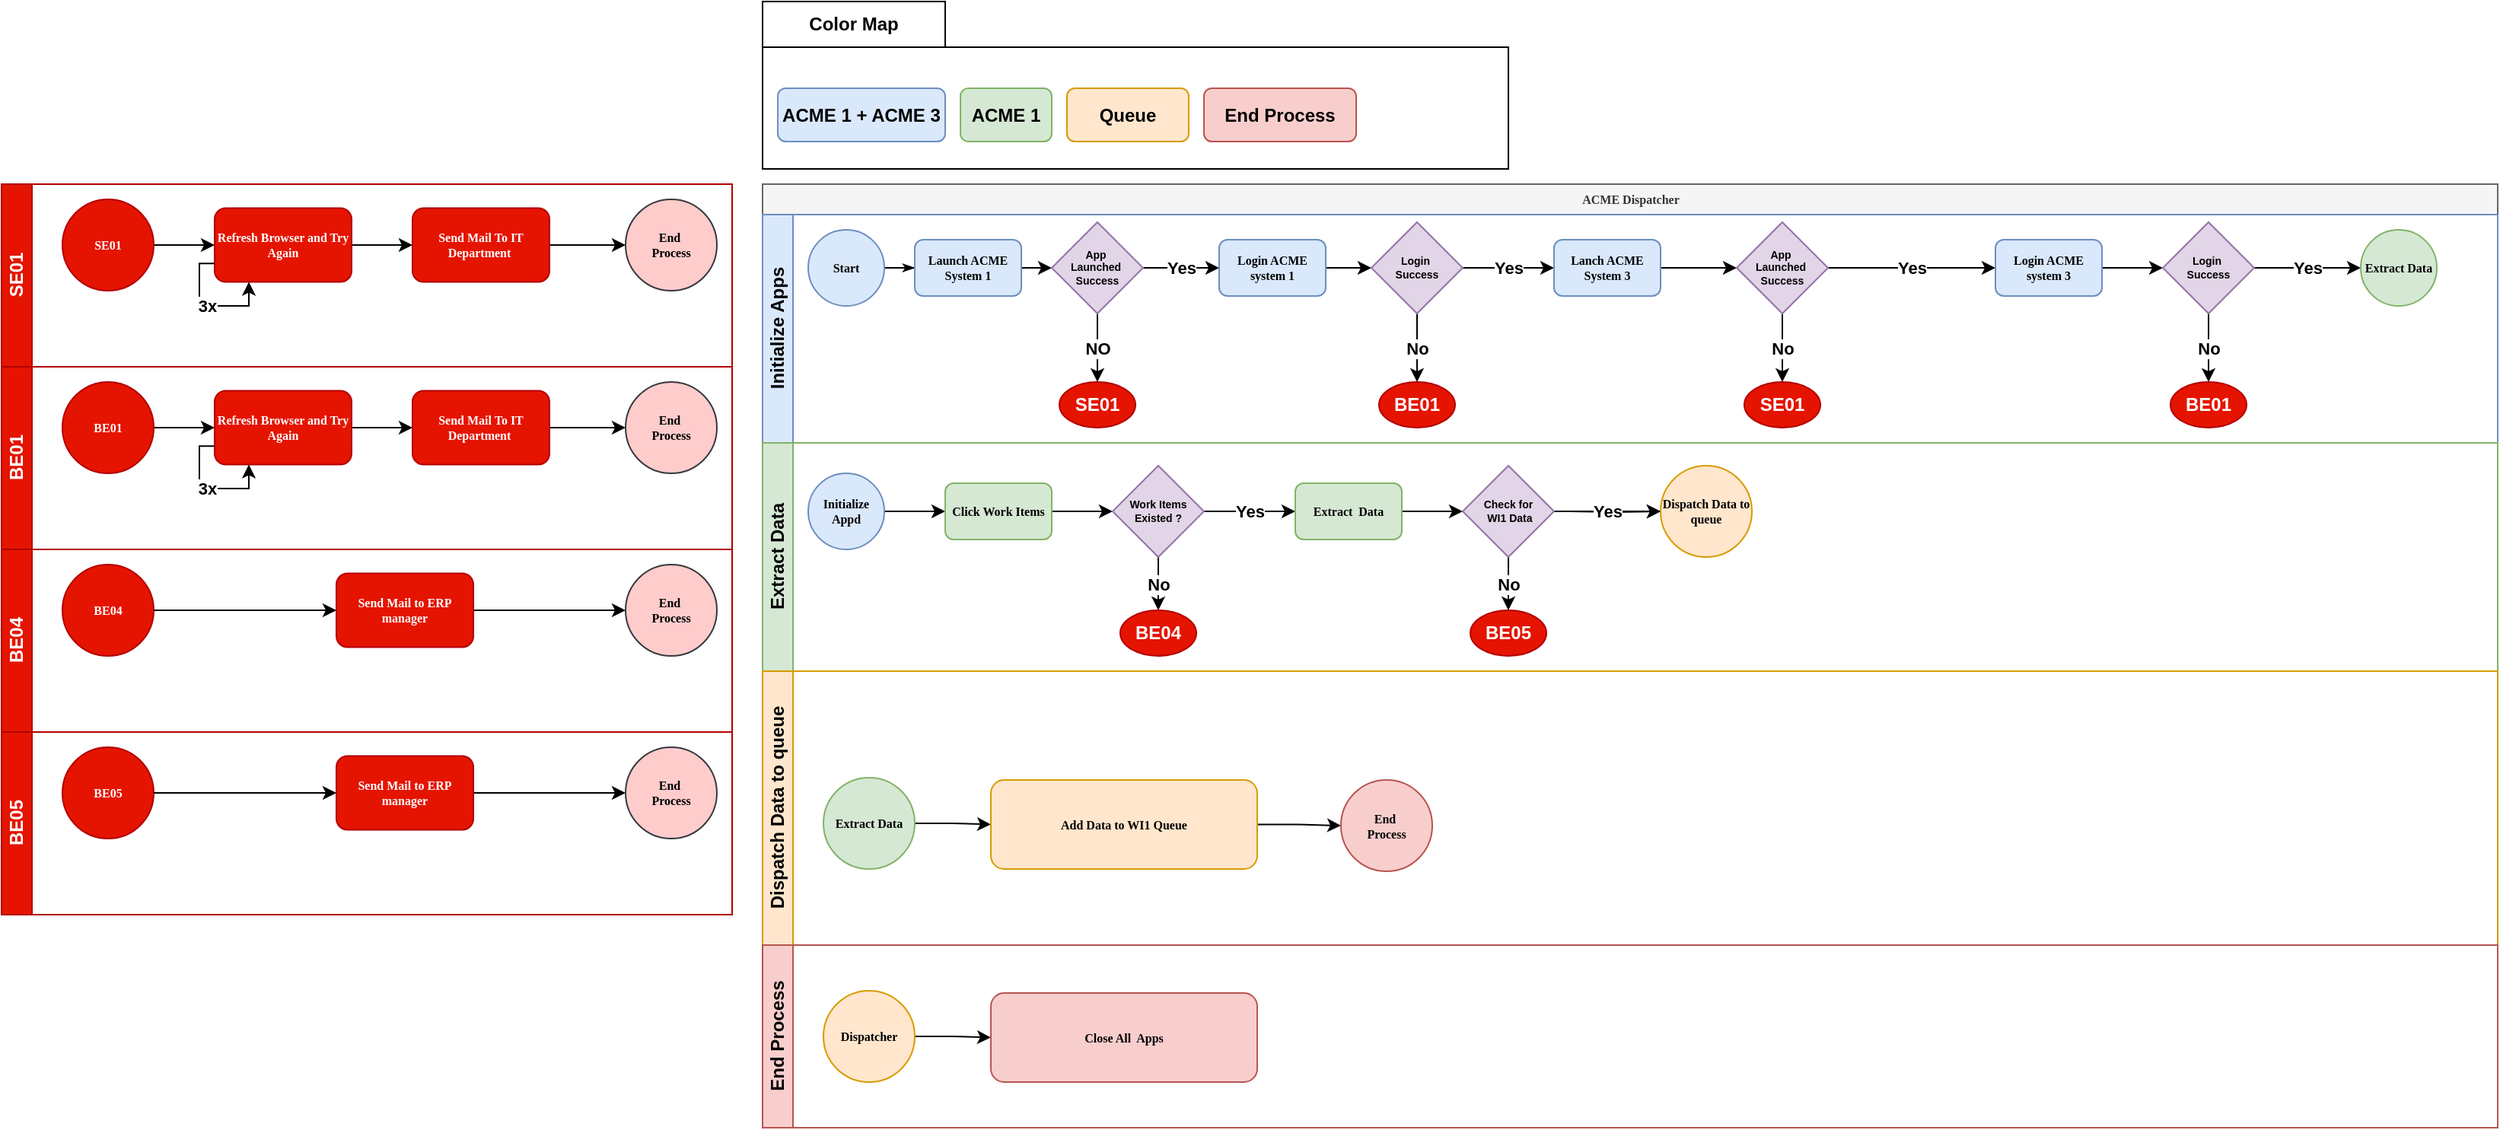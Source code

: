 <mxfile version="28.1.2">
  <diagram name="Page-1" id="c7488fd3-1785-93aa-aadb-54a6760d102a">
    <mxGraphModel dx="2142" dy="1476" grid="1" gridSize="10" guides="1" tooltips="1" connect="1" arrows="1" fold="1" page="1" pageScale="1" pageWidth="1100" pageHeight="850" background="none" math="0" shadow="0">
      <root>
        <mxCell id="0" />
        <mxCell id="1" parent="0" />
        <mxCell id="2b4e8129b02d487f-1" value="ACME Dispatcher" style="swimlane;html=1;childLayout=stackLayout;horizontal=1;startSize=20;horizontalStack=0;rounded=0;shadow=0;labelBackgroundColor=none;strokeWidth=1;fontFamily=Verdana;fontSize=8;align=center;fillColor=#f5f5f5;fontColor=#333333;strokeColor=#666666;" parent="1" vertex="1">
          <mxGeometry x="180" y="60" width="1140" height="500" as="geometry">
            <mxRectangle x="180" y="70" width="60" height="20" as="alternateBounds" />
          </mxGeometry>
        </mxCell>
        <mxCell id="2b4e8129b02d487f-2" value="Initialize Apps" style="swimlane;html=1;startSize=20;horizontal=0;fillColor=#dae8fc;strokeColor=#6c8ebf;" parent="2b4e8129b02d487f-1" vertex="1">
          <mxGeometry y="20" width="1140" height="150" as="geometry" />
        </mxCell>
        <mxCell id="2b4e8129b02d487f-18" style="edgeStyle=orthogonalEdgeStyle;rounded=0;html=1;labelBackgroundColor=none;startArrow=none;startFill=0;startSize=5;endArrow=classicThin;endFill=1;endSize=5;jettySize=auto;orthogonalLoop=1;strokeWidth=1;fontFamily=Verdana;fontSize=8" parent="2b4e8129b02d487f-2" source="2b4e8129b02d487f-5" target="2b4e8129b02d487f-6" edge="1">
          <mxGeometry relative="1" as="geometry" />
        </mxCell>
        <mxCell id="2b4e8129b02d487f-5" value="Start" style="ellipse;whiteSpace=wrap;html=1;rounded=0;shadow=0;labelBackgroundColor=none;strokeWidth=1;fontFamily=Verdana;fontSize=8;align=center;fillColor=#dae8fc;strokeColor=#6c8ebf;fontStyle=1" parent="2b4e8129b02d487f-2" vertex="1">
          <mxGeometry x="30" y="10" width="50" height="50" as="geometry" />
        </mxCell>
        <mxCell id="lynWyJ27UmlPL52xSpIG-3" style="edgeStyle=orthogonalEdgeStyle;rounded=0;orthogonalLoop=1;jettySize=auto;html=1;exitX=1;exitY=0.5;exitDx=0;exitDy=0;entryX=0;entryY=0.5;entryDx=0;entryDy=0;" parent="2b4e8129b02d487f-2" source="2b4e8129b02d487f-6" target="lynWyJ27UmlPL52xSpIG-2" edge="1">
          <mxGeometry relative="1" as="geometry" />
        </mxCell>
        <mxCell id="2b4e8129b02d487f-6" value="Launch ACME System 1" style="rounded=1;whiteSpace=wrap;html=1;shadow=0;labelBackgroundColor=none;strokeWidth=1;fontFamily=Verdana;fontSize=8;align=center;fillColor=#dae8fc;strokeColor=#6c8ebf;fontStyle=1" parent="2b4e8129b02d487f-2" vertex="1">
          <mxGeometry x="100" y="16.5" width="70" height="37" as="geometry" />
        </mxCell>
        <mxCell id="lynWyJ27UmlPL52xSpIG-4" value="NO" style="edgeStyle=orthogonalEdgeStyle;rounded=0;orthogonalLoop=1;jettySize=auto;html=1;exitX=0.5;exitY=1;exitDx=0;exitDy=0;entryX=0.5;entryY=0;entryDx=0;entryDy=0;fontStyle=1" parent="2b4e8129b02d487f-2" source="lynWyJ27UmlPL52xSpIG-2" target="lynWyJ27UmlPL52xSpIG-1" edge="1">
          <mxGeometry relative="1" as="geometry" />
        </mxCell>
        <mxCell id="lynWyJ27UmlPL52xSpIG-6" value="Yes" style="edgeStyle=orthogonalEdgeStyle;rounded=0;orthogonalLoop=1;jettySize=auto;html=1;exitX=1;exitY=0.5;exitDx=0;exitDy=0;entryX=0;entryY=0.5;entryDx=0;entryDy=0;fontStyle=1" parent="2b4e8129b02d487f-2" source="lynWyJ27UmlPL52xSpIG-2" target="lynWyJ27UmlPL52xSpIG-5" edge="1">
          <mxGeometry relative="1" as="geometry" />
        </mxCell>
        <mxCell id="lynWyJ27UmlPL52xSpIG-2" value="App&amp;nbsp;&lt;div&gt;Launched&amp;nbsp;&lt;/div&gt;&lt;div&gt;Success&lt;/div&gt;" style="rhombus;whiteSpace=wrap;html=1;fillColor=#e1d5e7;strokeColor=#9673a6;fontSize=7;fontStyle=1" parent="2b4e8129b02d487f-2" vertex="1">
          <mxGeometry x="190" y="5" width="60" height="60" as="geometry" />
        </mxCell>
        <mxCell id="lynWyJ27UmlPL52xSpIG-1" value="SE01" style="ellipse;whiteSpace=wrap;html=1;fontStyle=1;fillColor=#e51400;fontColor=#ffffff;strokeColor=#B20000;" parent="2b4e8129b02d487f-2" vertex="1">
          <mxGeometry x="195" y="110" width="50" height="30" as="geometry" />
        </mxCell>
        <mxCell id="lynWyJ27UmlPL52xSpIG-8" style="edgeStyle=orthogonalEdgeStyle;rounded=0;orthogonalLoop=1;jettySize=auto;html=1;exitX=1;exitY=0.5;exitDx=0;exitDy=0;entryX=0;entryY=0.5;entryDx=0;entryDy=0;" parent="2b4e8129b02d487f-2" source="lynWyJ27UmlPL52xSpIG-5" target="lynWyJ27UmlPL52xSpIG-7" edge="1">
          <mxGeometry relative="1" as="geometry" />
        </mxCell>
        <mxCell id="lynWyJ27UmlPL52xSpIG-5" value="Login ACME system 1" style="rounded=1;whiteSpace=wrap;html=1;shadow=0;labelBackgroundColor=none;strokeWidth=1;fontFamily=Verdana;fontSize=8;align=center;fillColor=#dae8fc;strokeColor=#6c8ebf;fontStyle=1" parent="2b4e8129b02d487f-2" vertex="1">
          <mxGeometry x="300" y="16.5" width="70" height="37" as="geometry" />
        </mxCell>
        <mxCell id="lynWyJ27UmlPL52xSpIG-11" value="No" style="edgeStyle=orthogonalEdgeStyle;rounded=0;orthogonalLoop=1;jettySize=auto;html=1;exitX=0.5;exitY=1;exitDx=0;exitDy=0;fontStyle=1" parent="2b4e8129b02d487f-2" source="lynWyJ27UmlPL52xSpIG-7" target="lynWyJ27UmlPL52xSpIG-9" edge="1">
          <mxGeometry relative="1" as="geometry" />
        </mxCell>
        <mxCell id="lynWyJ27UmlPL52xSpIG-13" value="Yes" style="edgeStyle=orthogonalEdgeStyle;rounded=0;orthogonalLoop=1;jettySize=auto;html=1;exitX=1;exitY=0.5;exitDx=0;exitDy=0;entryX=0;entryY=0.5;entryDx=0;entryDy=0;fontStyle=1" parent="2b4e8129b02d487f-2" source="lynWyJ27UmlPL52xSpIG-7" target="lynWyJ27UmlPL52xSpIG-12" edge="1">
          <mxGeometry relative="1" as="geometry" />
        </mxCell>
        <mxCell id="lynWyJ27UmlPL52xSpIG-7" value="Login&amp;nbsp;&lt;div&gt;Success&lt;/div&gt;" style="rhombus;whiteSpace=wrap;html=1;fillColor=#e1d5e7;strokeColor=#9673a6;fontSize=7;fontStyle=1" parent="2b4e8129b02d487f-2" vertex="1">
          <mxGeometry x="400" y="5" width="60" height="60" as="geometry" />
        </mxCell>
        <mxCell id="lynWyJ27UmlPL52xSpIG-9" value="BE01" style="ellipse;whiteSpace=wrap;html=1;fontStyle=1;fillColor=#e51400;fontColor=#ffffff;strokeColor=#B20000;" parent="2b4e8129b02d487f-2" vertex="1">
          <mxGeometry x="405" y="110" width="50" height="30" as="geometry" />
        </mxCell>
        <mxCell id="lynWyJ27UmlPL52xSpIG-15" style="edgeStyle=orthogonalEdgeStyle;rounded=0;orthogonalLoop=1;jettySize=auto;html=1;exitX=1;exitY=0.5;exitDx=0;exitDy=0;entryX=0;entryY=0.5;entryDx=0;entryDy=0;" parent="2b4e8129b02d487f-2" source="lynWyJ27UmlPL52xSpIG-12" target="lynWyJ27UmlPL52xSpIG-14" edge="1">
          <mxGeometry relative="1" as="geometry" />
        </mxCell>
        <mxCell id="lynWyJ27UmlPL52xSpIG-12" value="Lanch ACME System 3" style="rounded=1;whiteSpace=wrap;html=1;shadow=0;labelBackgroundColor=none;strokeWidth=1;fontFamily=Verdana;fontSize=8;align=center;fillColor=#dae8fc;strokeColor=#6c8ebf;fontStyle=1" parent="2b4e8129b02d487f-2" vertex="1">
          <mxGeometry x="520" y="16.5" width="70" height="37" as="geometry" />
        </mxCell>
        <mxCell id="lynWyJ27UmlPL52xSpIG-17" value="No" style="edgeStyle=orthogonalEdgeStyle;rounded=0;orthogonalLoop=1;jettySize=auto;html=1;exitX=0.5;exitY=1;exitDx=0;exitDy=0;fontStyle=1" parent="2b4e8129b02d487f-2" source="lynWyJ27UmlPL52xSpIG-14" target="lynWyJ27UmlPL52xSpIG-16" edge="1">
          <mxGeometry relative="1" as="geometry" />
        </mxCell>
        <mxCell id="lynWyJ27UmlPL52xSpIG-20" value="Yes" style="edgeStyle=orthogonalEdgeStyle;rounded=0;orthogonalLoop=1;jettySize=auto;html=1;exitX=1;exitY=0.5;exitDx=0;exitDy=0;entryX=0;entryY=0.5;entryDx=0;entryDy=0;fontStyle=1" parent="2b4e8129b02d487f-2" source="lynWyJ27UmlPL52xSpIG-14" target="lynWyJ27UmlPL52xSpIG-19" edge="1">
          <mxGeometry relative="1" as="geometry" />
        </mxCell>
        <mxCell id="lynWyJ27UmlPL52xSpIG-14" value="App&amp;nbsp;&lt;div&gt;Launched&amp;nbsp;&lt;/div&gt;&lt;div&gt;Success&lt;/div&gt;" style="rhombus;whiteSpace=wrap;html=1;fillColor=#e1d5e7;strokeColor=#9673a6;fontSize=7;fontStyle=1" parent="2b4e8129b02d487f-2" vertex="1">
          <mxGeometry x="640" y="5" width="60" height="60" as="geometry" />
        </mxCell>
        <mxCell id="lynWyJ27UmlPL52xSpIG-16" value="SE01" style="ellipse;whiteSpace=wrap;html=1;fontStyle=1;fillColor=#e51400;fontColor=#ffffff;strokeColor=#B20000;" parent="2b4e8129b02d487f-2" vertex="1">
          <mxGeometry x="645" y="110" width="50" height="30" as="geometry" />
        </mxCell>
        <mxCell id="lynWyJ27UmlPL52xSpIG-22" style="edgeStyle=orthogonalEdgeStyle;rounded=0;orthogonalLoop=1;jettySize=auto;html=1;exitX=1;exitY=0.5;exitDx=0;exitDy=0;entryX=0;entryY=0.5;entryDx=0;entryDy=0;" parent="2b4e8129b02d487f-2" source="lynWyJ27UmlPL52xSpIG-19" target="lynWyJ27UmlPL52xSpIG-21" edge="1">
          <mxGeometry relative="1" as="geometry" />
        </mxCell>
        <mxCell id="lynWyJ27UmlPL52xSpIG-19" value="Login ACME system 3" style="rounded=1;whiteSpace=wrap;html=1;shadow=0;labelBackgroundColor=none;strokeWidth=1;fontFamily=Verdana;fontSize=8;align=center;fillColor=#dae8fc;strokeColor=#6c8ebf;fontStyle=1" parent="2b4e8129b02d487f-2" vertex="1">
          <mxGeometry x="810" y="16.5" width="70" height="37" as="geometry" />
        </mxCell>
        <mxCell id="lynWyJ27UmlPL52xSpIG-24" value="No" style="edgeStyle=orthogonalEdgeStyle;rounded=0;orthogonalLoop=1;jettySize=auto;html=1;exitX=0.5;exitY=1;exitDx=0;exitDy=0;entryX=0.5;entryY=0;entryDx=0;entryDy=0;fontStyle=1" parent="2b4e8129b02d487f-2" source="lynWyJ27UmlPL52xSpIG-21" target="lynWyJ27UmlPL52xSpIG-23" edge="1">
          <mxGeometry relative="1" as="geometry" />
        </mxCell>
        <mxCell id="lynWyJ27UmlPL52xSpIG-26" value="Yes" style="edgeStyle=orthogonalEdgeStyle;rounded=0;orthogonalLoop=1;jettySize=auto;html=1;exitX=1;exitY=0.5;exitDx=0;exitDy=0;entryX=0;entryY=0.5;entryDx=0;entryDy=0;fontStyle=1" parent="2b4e8129b02d487f-2" source="lynWyJ27UmlPL52xSpIG-21" target="lynWyJ27UmlPL52xSpIG-25" edge="1">
          <mxGeometry relative="1" as="geometry" />
        </mxCell>
        <mxCell id="lynWyJ27UmlPL52xSpIG-21" value="Login&amp;nbsp;&lt;div&gt;Success&lt;/div&gt;" style="rhombus;whiteSpace=wrap;html=1;fillColor=#e1d5e7;strokeColor=#9673a6;fontSize=7;fontStyle=1" parent="2b4e8129b02d487f-2" vertex="1">
          <mxGeometry x="920" y="5" width="60" height="60" as="geometry" />
        </mxCell>
        <mxCell id="lynWyJ27UmlPL52xSpIG-23" value="BE01" style="ellipse;whiteSpace=wrap;html=1;fontStyle=1;fillColor=#e51400;fontColor=#ffffff;strokeColor=#B20000;" parent="2b4e8129b02d487f-2" vertex="1">
          <mxGeometry x="925" y="110" width="50" height="30" as="geometry" />
        </mxCell>
        <mxCell id="lynWyJ27UmlPL52xSpIG-25" value="Extract Data" style="ellipse;whiteSpace=wrap;html=1;rounded=0;shadow=0;labelBackgroundColor=none;strokeWidth=1;fontFamily=Verdana;fontSize=8;align=center;fillColor=#d5e8d4;strokeColor=#82b366;fontStyle=1" parent="2b4e8129b02d487f-2" vertex="1">
          <mxGeometry x="1050" y="10" width="50" height="50" as="geometry" />
        </mxCell>
        <mxCell id="2b4e8129b02d487f-3" value="Extract Data" style="swimlane;html=1;startSize=20;horizontal=0;fillColor=#d5e8d4;strokeColor=#82b366;" parent="2b4e8129b02d487f-1" vertex="1">
          <mxGeometry y="170" width="1140" height="150" as="geometry" />
        </mxCell>
        <mxCell id="lynWyJ27UmlPL52xSpIG-29" style="edgeStyle=orthogonalEdgeStyle;rounded=0;orthogonalLoop=1;jettySize=auto;html=1;exitX=1;exitY=0.5;exitDx=0;exitDy=0;entryX=0;entryY=0.5;entryDx=0;entryDy=0;" parent="2b4e8129b02d487f-3" source="lynWyJ27UmlPL52xSpIG-27" target="lynWyJ27UmlPL52xSpIG-28" edge="1">
          <mxGeometry relative="1" as="geometry" />
        </mxCell>
        <mxCell id="lynWyJ27UmlPL52xSpIG-27" value="Initialize Appd" style="ellipse;whiteSpace=wrap;html=1;rounded=0;shadow=0;labelBackgroundColor=none;strokeWidth=1;fontFamily=Verdana;fontSize=8;align=center;fillColor=#dae8fc;strokeColor=#6c8ebf;fontStyle=1" parent="2b4e8129b02d487f-3" vertex="1">
          <mxGeometry x="30" y="20" width="50" height="50" as="geometry" />
        </mxCell>
        <mxCell id="lynWyJ27UmlPL52xSpIG-32" style="edgeStyle=orthogonalEdgeStyle;rounded=0;orthogonalLoop=1;jettySize=auto;html=1;exitX=1;exitY=0.5;exitDx=0;exitDy=0;entryX=0;entryY=0.5;entryDx=0;entryDy=0;" parent="2b4e8129b02d487f-3" source="lynWyJ27UmlPL52xSpIG-28" target="lynWyJ27UmlPL52xSpIG-31" edge="1">
          <mxGeometry relative="1" as="geometry" />
        </mxCell>
        <mxCell id="lynWyJ27UmlPL52xSpIG-28" value="Click Work Items" style="rounded=1;whiteSpace=wrap;html=1;shadow=0;labelBackgroundColor=none;strokeWidth=1;fontFamily=Verdana;fontSize=8;align=center;fillColor=#d5e8d4;strokeColor=#82b366;fontStyle=1" parent="2b4e8129b02d487f-3" vertex="1">
          <mxGeometry x="120" y="26.5" width="70" height="37" as="geometry" />
        </mxCell>
        <mxCell id="lynWyJ27UmlPL52xSpIG-34" value="No" style="edgeStyle=orthogonalEdgeStyle;rounded=0;orthogonalLoop=1;jettySize=auto;html=1;exitX=0.5;exitY=1;exitDx=0;exitDy=0;entryX=0.5;entryY=0;entryDx=0;entryDy=0;fontStyle=1" parent="2b4e8129b02d487f-3" source="lynWyJ27UmlPL52xSpIG-31" target="lynWyJ27UmlPL52xSpIG-33" edge="1">
          <mxGeometry relative="1" as="geometry" />
        </mxCell>
        <mxCell id="lynWyJ27UmlPL52xSpIG-36" value="Yes" style="edgeStyle=orthogonalEdgeStyle;rounded=0;orthogonalLoop=1;jettySize=auto;html=1;exitX=1;exitY=0.5;exitDx=0;exitDy=0;entryX=0;entryY=0.5;entryDx=0;entryDy=0;fontStyle=1" parent="2b4e8129b02d487f-3" source="lynWyJ27UmlPL52xSpIG-31" target="lynWyJ27UmlPL52xSpIG-35" edge="1">
          <mxGeometry relative="1" as="geometry" />
        </mxCell>
        <mxCell id="lynWyJ27UmlPL52xSpIG-31" value="Work Items Existed ?" style="rhombus;whiteSpace=wrap;html=1;fillColor=#e1d5e7;strokeColor=#9673a6;fontSize=7;fontStyle=1" parent="2b4e8129b02d487f-3" vertex="1">
          <mxGeometry x="230" y="15" width="60" height="60" as="geometry" />
        </mxCell>
        <mxCell id="lynWyJ27UmlPL52xSpIG-33" value="BE04" style="ellipse;whiteSpace=wrap;html=1;fontStyle=1;fillColor=#e51400;fontColor=#ffffff;strokeColor=#B20000;" parent="2b4e8129b02d487f-3" vertex="1">
          <mxGeometry x="235" y="110" width="50" height="30" as="geometry" />
        </mxCell>
        <mxCell id="lynWyJ27UmlPL52xSpIG-38" style="edgeStyle=orthogonalEdgeStyle;rounded=0;orthogonalLoop=1;jettySize=auto;html=1;exitX=1;exitY=0.5;exitDx=0;exitDy=0;entryX=0;entryY=0.5;entryDx=0;entryDy=0;" parent="2b4e8129b02d487f-3" source="lynWyJ27UmlPL52xSpIG-35" edge="1">
          <mxGeometry relative="1" as="geometry">
            <mxPoint x="460" y="45" as="targetPoint" />
          </mxGeometry>
        </mxCell>
        <mxCell id="lynWyJ27UmlPL52xSpIG-35" value="Extract&amp;nbsp; Data" style="rounded=1;whiteSpace=wrap;html=1;shadow=0;labelBackgroundColor=none;strokeWidth=1;fontFamily=Verdana;fontSize=8;align=center;fillColor=#d5e8d4;strokeColor=#82b366;fontStyle=1" parent="2b4e8129b02d487f-3" vertex="1">
          <mxGeometry x="350" y="26.5" width="70" height="37" as="geometry" />
        </mxCell>
        <mxCell id="lynWyJ27UmlPL52xSpIG-40" style="edgeStyle=orthogonalEdgeStyle;rounded=0;orthogonalLoop=1;jettySize=auto;html=1;exitX=1;exitY=0.5;exitDx=0;exitDy=0;entryX=0;entryY=0.5;entryDx=0;entryDy=0;" parent="2b4e8129b02d487f-3" target="lynWyJ27UmlPL52xSpIG-39" edge="1">
          <mxGeometry relative="1" as="geometry">
            <mxPoint x="530" y="45" as="sourcePoint" />
          </mxGeometry>
        </mxCell>
        <mxCell id="lynWyJ27UmlPL52xSpIG-39" value="Dispatch Data to queue" style="ellipse;whiteSpace=wrap;html=1;rounded=0;shadow=0;labelBackgroundColor=none;strokeWidth=1;fontFamily=Verdana;fontSize=8;align=center;fillColor=#ffe6cc;strokeColor=#d79b00;fontStyle=1" parent="2b4e8129b02d487f-3" vertex="1">
          <mxGeometry x="590" y="15" width="60" height="60" as="geometry" />
        </mxCell>
        <mxCell id="GSp-Npbws65uHioVgP-B-2" value="Yes" style="edgeStyle=orthogonalEdgeStyle;rounded=0;orthogonalLoop=1;jettySize=auto;html=1;fontStyle=1" parent="2b4e8129b02d487f-3" source="GSp-Npbws65uHioVgP-B-1" target="lynWyJ27UmlPL52xSpIG-39" edge="1">
          <mxGeometry relative="1" as="geometry" />
        </mxCell>
        <mxCell id="GSp-Npbws65uHioVgP-B-4" value="No" style="edgeStyle=orthogonalEdgeStyle;rounded=0;orthogonalLoop=1;jettySize=auto;html=1;exitX=0.5;exitY=1;exitDx=0;exitDy=0;entryX=0.5;entryY=0;entryDx=0;entryDy=0;fontStyle=1" parent="2b4e8129b02d487f-3" source="GSp-Npbws65uHioVgP-B-1" target="GSp-Npbws65uHioVgP-B-3" edge="1">
          <mxGeometry relative="1" as="geometry" />
        </mxCell>
        <mxCell id="GSp-Npbws65uHioVgP-B-1" value="Check for&lt;div&gt;&amp;nbsp;WI1 Data&lt;/div&gt;" style="rhombus;whiteSpace=wrap;html=1;fillColor=#e1d5e7;strokeColor=#9673a6;fontSize=7;fontStyle=1" parent="2b4e8129b02d487f-3" vertex="1">
          <mxGeometry x="460" y="15" width="60" height="60" as="geometry" />
        </mxCell>
        <mxCell id="GSp-Npbws65uHioVgP-B-3" value="BE05" style="ellipse;whiteSpace=wrap;html=1;fontStyle=1;fillColor=#e51400;fontColor=#ffffff;strokeColor=#B20000;" parent="2b4e8129b02d487f-3" vertex="1">
          <mxGeometry x="465" y="110" width="50" height="30" as="geometry" />
        </mxCell>
        <mxCell id="2b4e8129b02d487f-4" value="Dispatch Data to queue" style="swimlane;html=1;startSize=20;horizontal=0;fillColor=#ffe6cc;strokeColor=#d79b00;" parent="2b4e8129b02d487f-1" vertex="1">
          <mxGeometry y="320" width="1140" height="180" as="geometry" />
        </mxCell>
        <mxCell id="lynWyJ27UmlPL52xSpIG-43" style="edgeStyle=orthogonalEdgeStyle;rounded=0;orthogonalLoop=1;jettySize=auto;html=1;exitX=1;exitY=0.5;exitDx=0;exitDy=0;entryX=0;entryY=0.5;entryDx=0;entryDy=0;" parent="2b4e8129b02d487f-4" source="lynWyJ27UmlPL52xSpIG-41" target="lynWyJ27UmlPL52xSpIG-42" edge="1">
          <mxGeometry relative="1" as="geometry" />
        </mxCell>
        <mxCell id="lynWyJ27UmlPL52xSpIG-41" value="Extract Data" style="ellipse;whiteSpace=wrap;html=1;rounded=0;shadow=0;labelBackgroundColor=none;strokeWidth=1;fontFamily=Verdana;fontSize=8;align=center;fillColor=#d5e8d4;strokeColor=#82b366;fontStyle=1" parent="2b4e8129b02d487f-4" vertex="1">
          <mxGeometry x="40" y="70" width="60" height="60" as="geometry" />
        </mxCell>
        <mxCell id="1OjE62tyuyLLdJsUuW6--6" style="edgeStyle=orthogonalEdgeStyle;rounded=0;orthogonalLoop=1;jettySize=auto;html=1;exitX=1;exitY=0.5;exitDx=0;exitDy=0;entryX=0;entryY=0.5;entryDx=0;entryDy=0;" parent="2b4e8129b02d487f-4" source="lynWyJ27UmlPL52xSpIG-42" target="1OjE62tyuyLLdJsUuW6--5" edge="1">
          <mxGeometry relative="1" as="geometry" />
        </mxCell>
        <mxCell id="lynWyJ27UmlPL52xSpIG-42" value="Add Data to WI1 Queue" style="rounded=1;whiteSpace=wrap;html=1;shadow=0;labelBackgroundColor=none;strokeWidth=1;fontFamily=Verdana;fontSize=8;align=center;fillColor=#ffe6cc;strokeColor=#d79b00;fontStyle=1" parent="2b4e8129b02d487f-4" vertex="1">
          <mxGeometry x="150" y="71.5" width="175" height="58.5" as="geometry" />
        </mxCell>
        <mxCell id="1OjE62tyuyLLdJsUuW6--5" value="End&amp;nbsp;&lt;div&gt;Process&lt;/div&gt;" style="ellipse;whiteSpace=wrap;html=1;rounded=0;shadow=0;labelBackgroundColor=none;strokeWidth=1;fontFamily=Verdana;fontSize=8;align=center;fillColor=#f8cecc;strokeColor=#b85450;fontStyle=1" parent="2b4e8129b02d487f-4" vertex="1">
          <mxGeometry x="380" y="71.5" width="60" height="60" as="geometry" />
        </mxCell>
        <mxCell id="lynWyJ27UmlPL52xSpIG-44" value="" style="rounded=0;whiteSpace=wrap;html=1;" parent="1" vertex="1">
          <mxGeometry x="180" y="-30" width="490" height="80" as="geometry" />
        </mxCell>
        <mxCell id="lynWyJ27UmlPL52xSpIG-45" value="Color Map" style="rounded=0;whiteSpace=wrap;html=1;fontStyle=1" parent="1" vertex="1">
          <mxGeometry x="180" y="-60" width="120" height="30" as="geometry" />
        </mxCell>
        <mxCell id="lynWyJ27UmlPL52xSpIG-46" value="ACME 1 + ACME 3" style="rounded=1;whiteSpace=wrap;html=1;fillColor=#dae8fc;strokeColor=#6c8ebf;fontStyle=1" parent="1" vertex="1">
          <mxGeometry x="190" y="-3" width="110" height="35" as="geometry" />
        </mxCell>
        <mxCell id="lynWyJ27UmlPL52xSpIG-47" value="ACME 1" style="rounded=1;whiteSpace=wrap;html=1;fillColor=#d5e8d4;strokeColor=#82b366;fontStyle=1" parent="1" vertex="1">
          <mxGeometry x="310" y="-3" width="60" height="35" as="geometry" />
        </mxCell>
        <mxCell id="lynWyJ27UmlPL52xSpIG-48" value="Queue" style="rounded=1;whiteSpace=wrap;html=1;fillColor=#ffe6cc;strokeColor=#d79b00;fontStyle=1" parent="1" vertex="1">
          <mxGeometry x="380" y="-3" width="80" height="35" as="geometry" />
        </mxCell>
        <mxCell id="1OjE62tyuyLLdJsUuW6--1" value="End Process" style="swimlane;html=1;startSize=20;horizontal=0;fillColor=#f8cecc;strokeColor=#b85450;" parent="1" vertex="1">
          <mxGeometry x="180" y="560" width="1140" height="120" as="geometry" />
        </mxCell>
        <mxCell id="1OjE62tyuyLLdJsUuW6--2" style="edgeStyle=orthogonalEdgeStyle;rounded=0;orthogonalLoop=1;jettySize=auto;html=1;exitX=1;exitY=0.5;exitDx=0;exitDy=0;entryX=0;entryY=0.5;entryDx=0;entryDy=0;" parent="1OjE62tyuyLLdJsUuW6--1" source="1OjE62tyuyLLdJsUuW6--3" target="1OjE62tyuyLLdJsUuW6--4" edge="1">
          <mxGeometry relative="1" as="geometry" />
        </mxCell>
        <mxCell id="1OjE62tyuyLLdJsUuW6--3" value="Dispatcher" style="ellipse;whiteSpace=wrap;html=1;rounded=0;shadow=0;labelBackgroundColor=none;strokeWidth=1;fontFamily=Verdana;fontSize=8;align=center;fillColor=#ffe6cc;strokeColor=#d79b00;fontStyle=1" parent="1OjE62tyuyLLdJsUuW6--1" vertex="1">
          <mxGeometry x="40" y="30" width="60" height="60" as="geometry" />
        </mxCell>
        <mxCell id="1OjE62tyuyLLdJsUuW6--4" value="Close All&amp;nbsp; Apps" style="rounded=1;whiteSpace=wrap;html=1;shadow=0;labelBackgroundColor=none;strokeWidth=1;fontFamily=Verdana;fontSize=8;align=center;fillColor=#f8cecc;strokeColor=#b85450;fontStyle=1" parent="1OjE62tyuyLLdJsUuW6--1" vertex="1">
          <mxGeometry x="150" y="31.5" width="175" height="58.5" as="geometry" />
        </mxCell>
        <mxCell id="1OjE62tyuyLLdJsUuW6--7" value="End Process" style="rounded=1;whiteSpace=wrap;html=1;fillColor=#f8cecc;strokeColor=#b85450;fontStyle=1" parent="1" vertex="1">
          <mxGeometry x="470" y="-3" width="100" height="35" as="geometry" />
        </mxCell>
        <mxCell id="vR5snGfbnTtd1ntVWsLS-1" value="SE01" style="swimlane;html=1;startSize=20;horizontal=0;fillColor=#e51400;strokeColor=#B20000;fontColor=#ffffff;" parent="1" vertex="1">
          <mxGeometry x="-320" y="60" width="480" height="120" as="geometry" />
        </mxCell>
        <mxCell id="vR5snGfbnTtd1ntVWsLS-2" style="edgeStyle=orthogonalEdgeStyle;rounded=0;orthogonalLoop=1;jettySize=auto;html=1;exitX=1;exitY=0.5;exitDx=0;exitDy=0;entryX=0;entryY=0.5;entryDx=0;entryDy=0;" parent="vR5snGfbnTtd1ntVWsLS-1" source="vR5snGfbnTtd1ntVWsLS-3" target="vR5snGfbnTtd1ntVWsLS-8" edge="1">
          <mxGeometry relative="1" as="geometry" />
        </mxCell>
        <mxCell id="vR5snGfbnTtd1ntVWsLS-3" value="SE01" style="ellipse;whiteSpace=wrap;html=1;rounded=0;shadow=0;labelBackgroundColor=none;strokeWidth=1;fontFamily=Verdana;fontSize=8;align=center;fillColor=#e51400;strokeColor=#B20000;fontStyle=1;fontColor=#ffffff;" parent="vR5snGfbnTtd1ntVWsLS-1" vertex="1">
          <mxGeometry x="40" y="10" width="60" height="60" as="geometry" />
        </mxCell>
        <mxCell id="vR5snGfbnTtd1ntVWsLS-4" style="edgeStyle=orthogonalEdgeStyle;rounded=0;orthogonalLoop=1;jettySize=auto;html=1;exitX=1;exitY=0.5;exitDx=0;exitDy=0;entryX=0;entryY=0.5;entryDx=0;entryDy=0;" parent="vR5snGfbnTtd1ntVWsLS-1" source="vR5snGfbnTtd1ntVWsLS-5" target="vR5snGfbnTtd1ntVWsLS-6" edge="1">
          <mxGeometry relative="1" as="geometry" />
        </mxCell>
        <mxCell id="vR5snGfbnTtd1ntVWsLS-5" value="Send Mail To IT Department&amp;nbsp;" style="rounded=1;whiteSpace=wrap;html=1;shadow=0;labelBackgroundColor=none;strokeWidth=1;fontFamily=Verdana;fontSize=8;align=center;fillColor=#e51400;strokeColor=#B20000;fontStyle=1;fontColor=#ffffff;" parent="vR5snGfbnTtd1ntVWsLS-1" vertex="1">
          <mxGeometry x="270" y="15.75" width="90" height="48.5" as="geometry" />
        </mxCell>
        <mxCell id="vR5snGfbnTtd1ntVWsLS-6" value="End&amp;nbsp;&lt;div&gt;Process&lt;/div&gt;" style="ellipse;whiteSpace=wrap;html=1;rounded=0;shadow=0;labelBackgroundColor=none;strokeWidth=1;fontFamily=Verdana;fontSize=8;align=center;fillColor=#ffcccc;strokeColor=#36393d;fontStyle=1;" parent="vR5snGfbnTtd1ntVWsLS-1" vertex="1">
          <mxGeometry x="410" y="10" width="60" height="60" as="geometry" />
        </mxCell>
        <mxCell id="vR5snGfbnTtd1ntVWsLS-7" style="edgeStyle=orthogonalEdgeStyle;rounded=0;orthogonalLoop=1;jettySize=auto;html=1;exitX=1;exitY=0.5;exitDx=0;exitDy=0;entryX=0;entryY=0.5;entryDx=0;entryDy=0;" parent="vR5snGfbnTtd1ntVWsLS-1" source="vR5snGfbnTtd1ntVWsLS-8" target="vR5snGfbnTtd1ntVWsLS-5" edge="1">
          <mxGeometry relative="1" as="geometry" />
        </mxCell>
        <mxCell id="vR5snGfbnTtd1ntVWsLS-8" value="Refresh Browser and Try Again" style="rounded=1;whiteSpace=wrap;html=1;shadow=0;labelBackgroundColor=none;strokeWidth=1;fontFamily=Verdana;fontSize=8;align=center;fillColor=#e51400;strokeColor=#B20000;fontStyle=1;fontColor=#ffffff;" parent="vR5snGfbnTtd1ntVWsLS-1" vertex="1">
          <mxGeometry x="140" y="15.75" width="90" height="48.5" as="geometry" />
        </mxCell>
        <mxCell id="vR5snGfbnTtd1ntVWsLS-9" value="3x" style="edgeStyle=orthogonalEdgeStyle;rounded=0;orthogonalLoop=1;jettySize=auto;html=1;exitX=0;exitY=0.75;exitDx=0;exitDy=0;entryX=0.25;entryY=1;entryDx=0;entryDy=0;fontStyle=1" parent="vR5snGfbnTtd1ntVWsLS-1" source="vR5snGfbnTtd1ntVWsLS-8" target="vR5snGfbnTtd1ntVWsLS-8" edge="1">
          <mxGeometry relative="1" as="geometry">
            <Array as="points">
              <mxPoint x="130" y="52" />
              <mxPoint x="130" y="80" />
              <mxPoint x="163" y="80" />
            </Array>
          </mxGeometry>
        </mxCell>
        <mxCell id="vR5snGfbnTtd1ntVWsLS-10" value="BE01" style="swimlane;html=1;startSize=20;horizontal=0;fillColor=#e51400;strokeColor=#B20000;fontColor=#ffffff;" parent="1" vertex="1">
          <mxGeometry x="-320" y="180" width="480" height="120" as="geometry" />
        </mxCell>
        <mxCell id="vR5snGfbnTtd1ntVWsLS-11" style="edgeStyle=orthogonalEdgeStyle;rounded=0;orthogonalLoop=1;jettySize=auto;html=1;exitX=1;exitY=0.5;exitDx=0;exitDy=0;entryX=0;entryY=0.5;entryDx=0;entryDy=0;" parent="vR5snGfbnTtd1ntVWsLS-10" source="vR5snGfbnTtd1ntVWsLS-12" target="vR5snGfbnTtd1ntVWsLS-17" edge="1">
          <mxGeometry relative="1" as="geometry" />
        </mxCell>
        <mxCell id="vR5snGfbnTtd1ntVWsLS-12" value="BE01" style="ellipse;whiteSpace=wrap;html=1;rounded=0;shadow=0;labelBackgroundColor=none;strokeWidth=1;fontFamily=Verdana;fontSize=8;align=center;fillColor=#e51400;strokeColor=#B20000;fontStyle=1;fontColor=#ffffff;" parent="vR5snGfbnTtd1ntVWsLS-10" vertex="1">
          <mxGeometry x="40" y="10" width="60" height="60" as="geometry" />
        </mxCell>
        <mxCell id="vR5snGfbnTtd1ntVWsLS-13" style="edgeStyle=orthogonalEdgeStyle;rounded=0;orthogonalLoop=1;jettySize=auto;html=1;exitX=1;exitY=0.5;exitDx=0;exitDy=0;entryX=0;entryY=0.5;entryDx=0;entryDy=0;" parent="vR5snGfbnTtd1ntVWsLS-10" source="vR5snGfbnTtd1ntVWsLS-14" target="vR5snGfbnTtd1ntVWsLS-15" edge="1">
          <mxGeometry relative="1" as="geometry" />
        </mxCell>
        <mxCell id="vR5snGfbnTtd1ntVWsLS-14" value="Send Mail To IT Department&amp;nbsp;" style="rounded=1;whiteSpace=wrap;html=1;shadow=0;labelBackgroundColor=none;strokeWidth=1;fontFamily=Verdana;fontSize=8;align=center;fillColor=#e51400;strokeColor=#B20000;fontStyle=1;fontColor=#ffffff;" parent="vR5snGfbnTtd1ntVWsLS-10" vertex="1">
          <mxGeometry x="270" y="15.75" width="90" height="48.5" as="geometry" />
        </mxCell>
        <mxCell id="vR5snGfbnTtd1ntVWsLS-15" value="End&amp;nbsp;&lt;div&gt;Process&lt;/div&gt;" style="ellipse;whiteSpace=wrap;html=1;rounded=0;shadow=0;labelBackgroundColor=none;strokeWidth=1;fontFamily=Verdana;fontSize=8;align=center;fillColor=#ffcccc;strokeColor=#36393d;fontStyle=1;" parent="vR5snGfbnTtd1ntVWsLS-10" vertex="1">
          <mxGeometry x="410" y="10" width="60" height="60" as="geometry" />
        </mxCell>
        <mxCell id="vR5snGfbnTtd1ntVWsLS-16" style="edgeStyle=orthogonalEdgeStyle;rounded=0;orthogonalLoop=1;jettySize=auto;html=1;exitX=1;exitY=0.5;exitDx=0;exitDy=0;entryX=0;entryY=0.5;entryDx=0;entryDy=0;" parent="vR5snGfbnTtd1ntVWsLS-10" source="vR5snGfbnTtd1ntVWsLS-17" target="vR5snGfbnTtd1ntVWsLS-14" edge="1">
          <mxGeometry relative="1" as="geometry" />
        </mxCell>
        <mxCell id="vR5snGfbnTtd1ntVWsLS-17" value="Refresh Browser and Try Again" style="rounded=1;whiteSpace=wrap;html=1;shadow=0;labelBackgroundColor=none;strokeWidth=1;fontFamily=Verdana;fontSize=8;align=center;fillColor=#e51400;strokeColor=#B20000;fontStyle=1;fontColor=#ffffff;" parent="vR5snGfbnTtd1ntVWsLS-10" vertex="1">
          <mxGeometry x="140" y="15.75" width="90" height="48.5" as="geometry" />
        </mxCell>
        <mxCell id="vR5snGfbnTtd1ntVWsLS-18" value="3x" style="edgeStyle=orthogonalEdgeStyle;rounded=0;orthogonalLoop=1;jettySize=auto;html=1;exitX=0;exitY=0.75;exitDx=0;exitDy=0;entryX=0.25;entryY=1;entryDx=0;entryDy=0;fontStyle=1" parent="vR5snGfbnTtd1ntVWsLS-10" source="vR5snGfbnTtd1ntVWsLS-17" target="vR5snGfbnTtd1ntVWsLS-17" edge="1">
          <mxGeometry relative="1" as="geometry">
            <Array as="points">
              <mxPoint x="130" y="52" />
              <mxPoint x="130" y="80" />
              <mxPoint x="163" y="80" />
            </Array>
          </mxGeometry>
        </mxCell>
        <mxCell id="vR5snGfbnTtd1ntVWsLS-25" value="BE04" style="swimlane;html=1;startSize=20;horizontal=0;fillColor=#e51400;strokeColor=#B20000;fontColor=#ffffff;" parent="1" vertex="1">
          <mxGeometry x="-320" y="300" width="480" height="120" as="geometry" />
        </mxCell>
        <mxCell id="vR5snGfbnTtd1ntVWsLS-26" value="BE04" style="ellipse;whiteSpace=wrap;html=1;rounded=0;shadow=0;labelBackgroundColor=none;strokeWidth=1;fontFamily=Verdana;fontSize=8;align=center;fillColor=#e51400;strokeColor=#B20000;fontStyle=1;fontColor=#ffffff;" parent="vR5snGfbnTtd1ntVWsLS-25" vertex="1">
          <mxGeometry x="40" y="10" width="60" height="60" as="geometry" />
        </mxCell>
        <mxCell id="vR5snGfbnTtd1ntVWsLS-27" style="edgeStyle=orthogonalEdgeStyle;rounded=0;orthogonalLoop=1;jettySize=auto;html=1;exitX=1;exitY=0.5;exitDx=0;exitDy=0;entryX=0;entryY=0.5;entryDx=0;entryDy=0;" parent="vR5snGfbnTtd1ntVWsLS-25" source="vR5snGfbnTtd1ntVWsLS-28" target="vR5snGfbnTtd1ntVWsLS-29" edge="1">
          <mxGeometry relative="1" as="geometry" />
        </mxCell>
        <mxCell id="vR5snGfbnTtd1ntVWsLS-28" value="Send Mail to ERP manager" style="rounded=1;whiteSpace=wrap;html=1;shadow=0;labelBackgroundColor=none;strokeWidth=1;fontFamily=Verdana;fontSize=8;align=center;fillColor=#e51400;strokeColor=#B20000;fontStyle=1;fontColor=#ffffff;" parent="vR5snGfbnTtd1ntVWsLS-25" vertex="1">
          <mxGeometry x="220" y="15.75" width="90" height="48.5" as="geometry" />
        </mxCell>
        <mxCell id="vR5snGfbnTtd1ntVWsLS-29" value="End&amp;nbsp;&lt;div&gt;Process&lt;/div&gt;" style="ellipse;whiteSpace=wrap;html=1;rounded=0;shadow=0;labelBackgroundColor=none;strokeWidth=1;fontFamily=Verdana;fontSize=8;align=center;fillColor=#ffcccc;strokeColor=#36393d;fontStyle=1;" parent="vR5snGfbnTtd1ntVWsLS-25" vertex="1">
          <mxGeometry x="410" y="10" width="60" height="60" as="geometry" />
        </mxCell>
        <mxCell id="vR5snGfbnTtd1ntVWsLS-30" style="edgeStyle=orthogonalEdgeStyle;rounded=0;orthogonalLoop=1;jettySize=auto;html=1;entryX=0;entryY=0.5;entryDx=0;entryDy=0;exitX=1;exitY=0.5;exitDx=0;exitDy=0;" parent="vR5snGfbnTtd1ntVWsLS-25" source="vR5snGfbnTtd1ntVWsLS-26" target="vR5snGfbnTtd1ntVWsLS-28" edge="1">
          <mxGeometry relative="1" as="geometry">
            <mxPoint x="140" y="40" as="sourcePoint" />
          </mxGeometry>
        </mxCell>
        <mxCell id="GSp-Npbws65uHioVgP-B-5" value="BE05" style="swimlane;html=1;startSize=20;horizontal=0;fillColor=#e51400;strokeColor=#B20000;fontColor=#ffffff;" parent="1" vertex="1">
          <mxGeometry x="-320" y="420" width="480" height="120" as="geometry" />
        </mxCell>
        <mxCell id="GSp-Npbws65uHioVgP-B-6" value="BE05" style="ellipse;whiteSpace=wrap;html=1;rounded=0;shadow=0;labelBackgroundColor=none;strokeWidth=1;fontFamily=Verdana;fontSize=8;align=center;fillColor=#e51400;strokeColor=#B20000;fontStyle=1;fontColor=#ffffff;" parent="GSp-Npbws65uHioVgP-B-5" vertex="1">
          <mxGeometry x="40" y="10" width="60" height="60" as="geometry" />
        </mxCell>
        <mxCell id="GSp-Npbws65uHioVgP-B-7" style="edgeStyle=orthogonalEdgeStyle;rounded=0;orthogonalLoop=1;jettySize=auto;html=1;exitX=1;exitY=0.5;exitDx=0;exitDy=0;entryX=0;entryY=0.5;entryDx=0;entryDy=0;" parent="GSp-Npbws65uHioVgP-B-5" source="GSp-Npbws65uHioVgP-B-8" target="GSp-Npbws65uHioVgP-B-9" edge="1">
          <mxGeometry relative="1" as="geometry" />
        </mxCell>
        <mxCell id="GSp-Npbws65uHioVgP-B-8" value="Send Mail to ERP manager" style="rounded=1;whiteSpace=wrap;html=1;shadow=0;labelBackgroundColor=none;strokeWidth=1;fontFamily=Verdana;fontSize=8;align=center;fillColor=#e51400;strokeColor=#B20000;fontStyle=1;fontColor=#ffffff;" parent="GSp-Npbws65uHioVgP-B-5" vertex="1">
          <mxGeometry x="220" y="15.75" width="90" height="48.5" as="geometry" />
        </mxCell>
        <mxCell id="GSp-Npbws65uHioVgP-B-9" value="End&amp;nbsp;&lt;div&gt;Process&lt;/div&gt;" style="ellipse;whiteSpace=wrap;html=1;rounded=0;shadow=0;labelBackgroundColor=none;strokeWidth=1;fontFamily=Verdana;fontSize=8;align=center;fillColor=#ffcccc;strokeColor=#36393d;fontStyle=1;" parent="GSp-Npbws65uHioVgP-B-5" vertex="1">
          <mxGeometry x="410" y="10" width="60" height="60" as="geometry" />
        </mxCell>
        <mxCell id="GSp-Npbws65uHioVgP-B-10" style="edgeStyle=orthogonalEdgeStyle;rounded=0;orthogonalLoop=1;jettySize=auto;html=1;entryX=0;entryY=0.5;entryDx=0;entryDy=0;exitX=1;exitY=0.5;exitDx=0;exitDy=0;" parent="GSp-Npbws65uHioVgP-B-5" source="GSp-Npbws65uHioVgP-B-6" target="GSp-Npbws65uHioVgP-B-8" edge="1">
          <mxGeometry relative="1" as="geometry">
            <mxPoint x="140" y="40" as="sourcePoint" />
          </mxGeometry>
        </mxCell>
      </root>
    </mxGraphModel>
  </diagram>
</mxfile>
